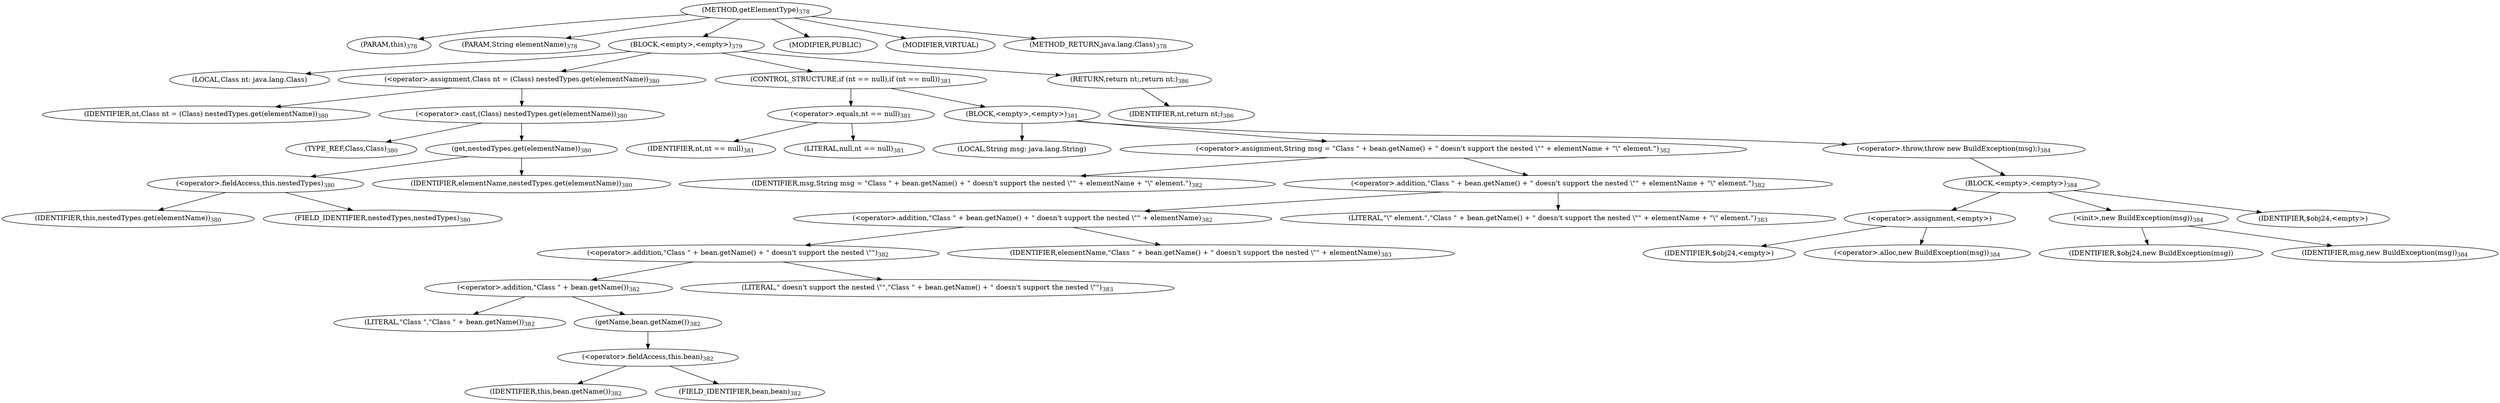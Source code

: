 digraph "getElementType" {  
"953" [label = <(METHOD,getElementType)<SUB>378</SUB>> ]
"954" [label = <(PARAM,this)<SUB>378</SUB>> ]
"955" [label = <(PARAM,String elementName)<SUB>378</SUB>> ]
"956" [label = <(BLOCK,&lt;empty&gt;,&lt;empty&gt;)<SUB>379</SUB>> ]
"957" [label = <(LOCAL,Class nt: java.lang.Class)> ]
"958" [label = <(&lt;operator&gt;.assignment,Class nt = (Class) nestedTypes.get(elementName))<SUB>380</SUB>> ]
"959" [label = <(IDENTIFIER,nt,Class nt = (Class) nestedTypes.get(elementName))<SUB>380</SUB>> ]
"960" [label = <(&lt;operator&gt;.cast,(Class) nestedTypes.get(elementName))<SUB>380</SUB>> ]
"961" [label = <(TYPE_REF,Class,Class)<SUB>380</SUB>> ]
"962" [label = <(get,nestedTypes.get(elementName))<SUB>380</SUB>> ]
"963" [label = <(&lt;operator&gt;.fieldAccess,this.nestedTypes)<SUB>380</SUB>> ]
"964" [label = <(IDENTIFIER,this,nestedTypes.get(elementName))<SUB>380</SUB>> ]
"965" [label = <(FIELD_IDENTIFIER,nestedTypes,nestedTypes)<SUB>380</SUB>> ]
"966" [label = <(IDENTIFIER,elementName,nestedTypes.get(elementName))<SUB>380</SUB>> ]
"967" [label = <(CONTROL_STRUCTURE,if (nt == null),if (nt == null))<SUB>381</SUB>> ]
"968" [label = <(&lt;operator&gt;.equals,nt == null)<SUB>381</SUB>> ]
"969" [label = <(IDENTIFIER,nt,nt == null)<SUB>381</SUB>> ]
"970" [label = <(LITERAL,null,nt == null)<SUB>381</SUB>> ]
"971" [label = <(BLOCK,&lt;empty&gt;,&lt;empty&gt;)<SUB>381</SUB>> ]
"972" [label = <(LOCAL,String msg: java.lang.String)> ]
"973" [label = <(&lt;operator&gt;.assignment,String msg = &quot;Class &quot; + bean.getName() + &quot; doesn't support the nested \&quot;&quot; + elementName + &quot;\&quot; element.&quot;)<SUB>382</SUB>> ]
"974" [label = <(IDENTIFIER,msg,String msg = &quot;Class &quot; + bean.getName() + &quot; doesn't support the nested \&quot;&quot; + elementName + &quot;\&quot; element.&quot;)<SUB>382</SUB>> ]
"975" [label = <(&lt;operator&gt;.addition,&quot;Class &quot; + bean.getName() + &quot; doesn't support the nested \&quot;&quot; + elementName + &quot;\&quot; element.&quot;)<SUB>382</SUB>> ]
"976" [label = <(&lt;operator&gt;.addition,&quot;Class &quot; + bean.getName() + &quot; doesn't support the nested \&quot;&quot; + elementName)<SUB>382</SUB>> ]
"977" [label = <(&lt;operator&gt;.addition,&quot;Class &quot; + bean.getName() + &quot; doesn't support the nested \&quot;&quot;)<SUB>382</SUB>> ]
"978" [label = <(&lt;operator&gt;.addition,&quot;Class &quot; + bean.getName())<SUB>382</SUB>> ]
"979" [label = <(LITERAL,&quot;Class &quot;,&quot;Class &quot; + bean.getName())<SUB>382</SUB>> ]
"980" [label = <(getName,bean.getName())<SUB>382</SUB>> ]
"981" [label = <(&lt;operator&gt;.fieldAccess,this.bean)<SUB>382</SUB>> ]
"982" [label = <(IDENTIFIER,this,bean.getName())<SUB>382</SUB>> ]
"983" [label = <(FIELD_IDENTIFIER,bean,bean)<SUB>382</SUB>> ]
"984" [label = <(LITERAL,&quot; doesn't support the nested \&quot;&quot;,&quot;Class &quot; + bean.getName() + &quot; doesn't support the nested \&quot;&quot;)<SUB>383</SUB>> ]
"985" [label = <(IDENTIFIER,elementName,&quot;Class &quot; + bean.getName() + &quot; doesn't support the nested \&quot;&quot; + elementName)<SUB>383</SUB>> ]
"986" [label = <(LITERAL,&quot;\&quot; element.&quot;,&quot;Class &quot; + bean.getName() + &quot; doesn't support the nested \&quot;&quot; + elementName + &quot;\&quot; element.&quot;)<SUB>383</SUB>> ]
"987" [label = <(&lt;operator&gt;.throw,throw new BuildException(msg);)<SUB>384</SUB>> ]
"988" [label = <(BLOCK,&lt;empty&gt;,&lt;empty&gt;)<SUB>384</SUB>> ]
"989" [label = <(&lt;operator&gt;.assignment,&lt;empty&gt;)> ]
"990" [label = <(IDENTIFIER,$obj24,&lt;empty&gt;)> ]
"991" [label = <(&lt;operator&gt;.alloc,new BuildException(msg))<SUB>384</SUB>> ]
"992" [label = <(&lt;init&gt;,new BuildException(msg))<SUB>384</SUB>> ]
"993" [label = <(IDENTIFIER,$obj24,new BuildException(msg))> ]
"994" [label = <(IDENTIFIER,msg,new BuildException(msg))<SUB>384</SUB>> ]
"995" [label = <(IDENTIFIER,$obj24,&lt;empty&gt;)> ]
"996" [label = <(RETURN,return nt;,return nt;)<SUB>386</SUB>> ]
"997" [label = <(IDENTIFIER,nt,return nt;)<SUB>386</SUB>> ]
"998" [label = <(MODIFIER,PUBLIC)> ]
"999" [label = <(MODIFIER,VIRTUAL)> ]
"1000" [label = <(METHOD_RETURN,java.lang.Class)<SUB>378</SUB>> ]
  "953" -> "954" 
  "953" -> "955" 
  "953" -> "956" 
  "953" -> "998" 
  "953" -> "999" 
  "953" -> "1000" 
  "956" -> "957" 
  "956" -> "958" 
  "956" -> "967" 
  "956" -> "996" 
  "958" -> "959" 
  "958" -> "960" 
  "960" -> "961" 
  "960" -> "962" 
  "962" -> "963" 
  "962" -> "966" 
  "963" -> "964" 
  "963" -> "965" 
  "967" -> "968" 
  "967" -> "971" 
  "968" -> "969" 
  "968" -> "970" 
  "971" -> "972" 
  "971" -> "973" 
  "971" -> "987" 
  "973" -> "974" 
  "973" -> "975" 
  "975" -> "976" 
  "975" -> "986" 
  "976" -> "977" 
  "976" -> "985" 
  "977" -> "978" 
  "977" -> "984" 
  "978" -> "979" 
  "978" -> "980" 
  "980" -> "981" 
  "981" -> "982" 
  "981" -> "983" 
  "987" -> "988" 
  "988" -> "989" 
  "988" -> "992" 
  "988" -> "995" 
  "989" -> "990" 
  "989" -> "991" 
  "992" -> "993" 
  "992" -> "994" 
  "996" -> "997" 
}
